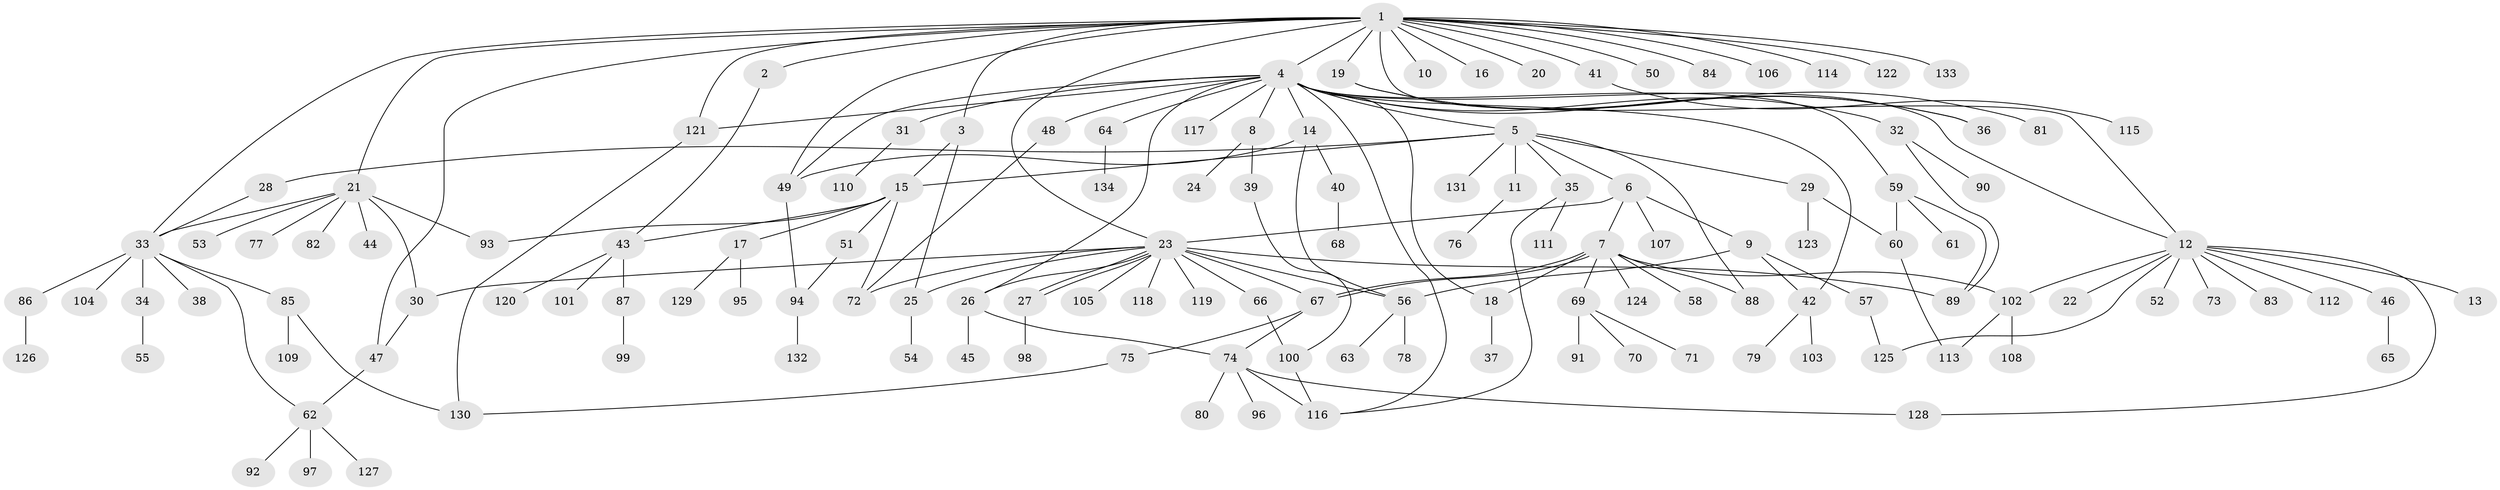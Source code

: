 // Generated by graph-tools (version 1.1) at 2025/14/03/09/25 04:14:37]
// undirected, 134 vertices, 174 edges
graph export_dot {
graph [start="1"]
  node [color=gray90,style=filled];
  1;
  2;
  3;
  4;
  5;
  6;
  7;
  8;
  9;
  10;
  11;
  12;
  13;
  14;
  15;
  16;
  17;
  18;
  19;
  20;
  21;
  22;
  23;
  24;
  25;
  26;
  27;
  28;
  29;
  30;
  31;
  32;
  33;
  34;
  35;
  36;
  37;
  38;
  39;
  40;
  41;
  42;
  43;
  44;
  45;
  46;
  47;
  48;
  49;
  50;
  51;
  52;
  53;
  54;
  55;
  56;
  57;
  58;
  59;
  60;
  61;
  62;
  63;
  64;
  65;
  66;
  67;
  68;
  69;
  70;
  71;
  72;
  73;
  74;
  75;
  76;
  77;
  78;
  79;
  80;
  81;
  82;
  83;
  84;
  85;
  86;
  87;
  88;
  89;
  90;
  91;
  92;
  93;
  94;
  95;
  96;
  97;
  98;
  99;
  100;
  101;
  102;
  103;
  104;
  105;
  106;
  107;
  108;
  109;
  110;
  111;
  112;
  113;
  114;
  115;
  116;
  117;
  118;
  119;
  120;
  121;
  122;
  123;
  124;
  125;
  126;
  127;
  128;
  129;
  130;
  131;
  132;
  133;
  134;
  1 -- 2;
  1 -- 3;
  1 -- 4;
  1 -- 10;
  1 -- 12;
  1 -- 16;
  1 -- 19;
  1 -- 20;
  1 -- 21;
  1 -- 23;
  1 -- 33;
  1 -- 41;
  1 -- 47;
  1 -- 49;
  1 -- 50;
  1 -- 84;
  1 -- 106;
  1 -- 114;
  1 -- 121;
  1 -- 122;
  1 -- 133;
  2 -- 43;
  3 -- 15;
  3 -- 25;
  4 -- 5;
  4 -- 8;
  4 -- 12;
  4 -- 14;
  4 -- 18;
  4 -- 26;
  4 -- 31;
  4 -- 32;
  4 -- 36;
  4 -- 42;
  4 -- 48;
  4 -- 49;
  4 -- 59;
  4 -- 64;
  4 -- 116;
  4 -- 117;
  4 -- 121;
  5 -- 6;
  5 -- 11;
  5 -- 15;
  5 -- 28;
  5 -- 29;
  5 -- 35;
  5 -- 88;
  5 -- 131;
  6 -- 7;
  6 -- 9;
  6 -- 23;
  6 -- 107;
  7 -- 18;
  7 -- 58;
  7 -- 67;
  7 -- 67;
  7 -- 69;
  7 -- 88;
  7 -- 102;
  7 -- 124;
  8 -- 24;
  8 -- 39;
  9 -- 42;
  9 -- 56;
  9 -- 57;
  11 -- 76;
  12 -- 13;
  12 -- 22;
  12 -- 46;
  12 -- 52;
  12 -- 73;
  12 -- 83;
  12 -- 102;
  12 -- 112;
  12 -- 125;
  12 -- 128;
  14 -- 40;
  14 -- 49;
  14 -- 56;
  15 -- 17;
  15 -- 43;
  15 -- 51;
  15 -- 72;
  15 -- 93;
  17 -- 95;
  17 -- 129;
  18 -- 37;
  19 -- 36;
  19 -- 81;
  21 -- 30;
  21 -- 33;
  21 -- 44;
  21 -- 53;
  21 -- 77;
  21 -- 82;
  21 -- 93;
  23 -- 25;
  23 -- 26;
  23 -- 27;
  23 -- 27;
  23 -- 30;
  23 -- 56;
  23 -- 66;
  23 -- 67;
  23 -- 72;
  23 -- 89;
  23 -- 105;
  23 -- 118;
  23 -- 119;
  25 -- 54;
  26 -- 45;
  26 -- 74;
  27 -- 98;
  28 -- 33;
  29 -- 60;
  29 -- 123;
  30 -- 47;
  31 -- 110;
  32 -- 89;
  32 -- 90;
  33 -- 34;
  33 -- 38;
  33 -- 62;
  33 -- 85;
  33 -- 86;
  33 -- 104;
  34 -- 55;
  35 -- 111;
  35 -- 116;
  39 -- 100;
  40 -- 68;
  41 -- 115;
  42 -- 79;
  42 -- 103;
  43 -- 87;
  43 -- 101;
  43 -- 120;
  46 -- 65;
  47 -- 62;
  48 -- 72;
  49 -- 94;
  51 -- 94;
  56 -- 63;
  56 -- 78;
  57 -- 125;
  59 -- 60;
  59 -- 61;
  59 -- 89;
  60 -- 113;
  62 -- 92;
  62 -- 97;
  62 -- 127;
  64 -- 134;
  66 -- 100;
  67 -- 74;
  67 -- 75;
  69 -- 70;
  69 -- 71;
  69 -- 91;
  74 -- 80;
  74 -- 96;
  74 -- 116;
  74 -- 128;
  75 -- 130;
  85 -- 109;
  85 -- 130;
  86 -- 126;
  87 -- 99;
  94 -- 132;
  100 -- 116;
  102 -- 108;
  102 -- 113;
  121 -- 130;
}
